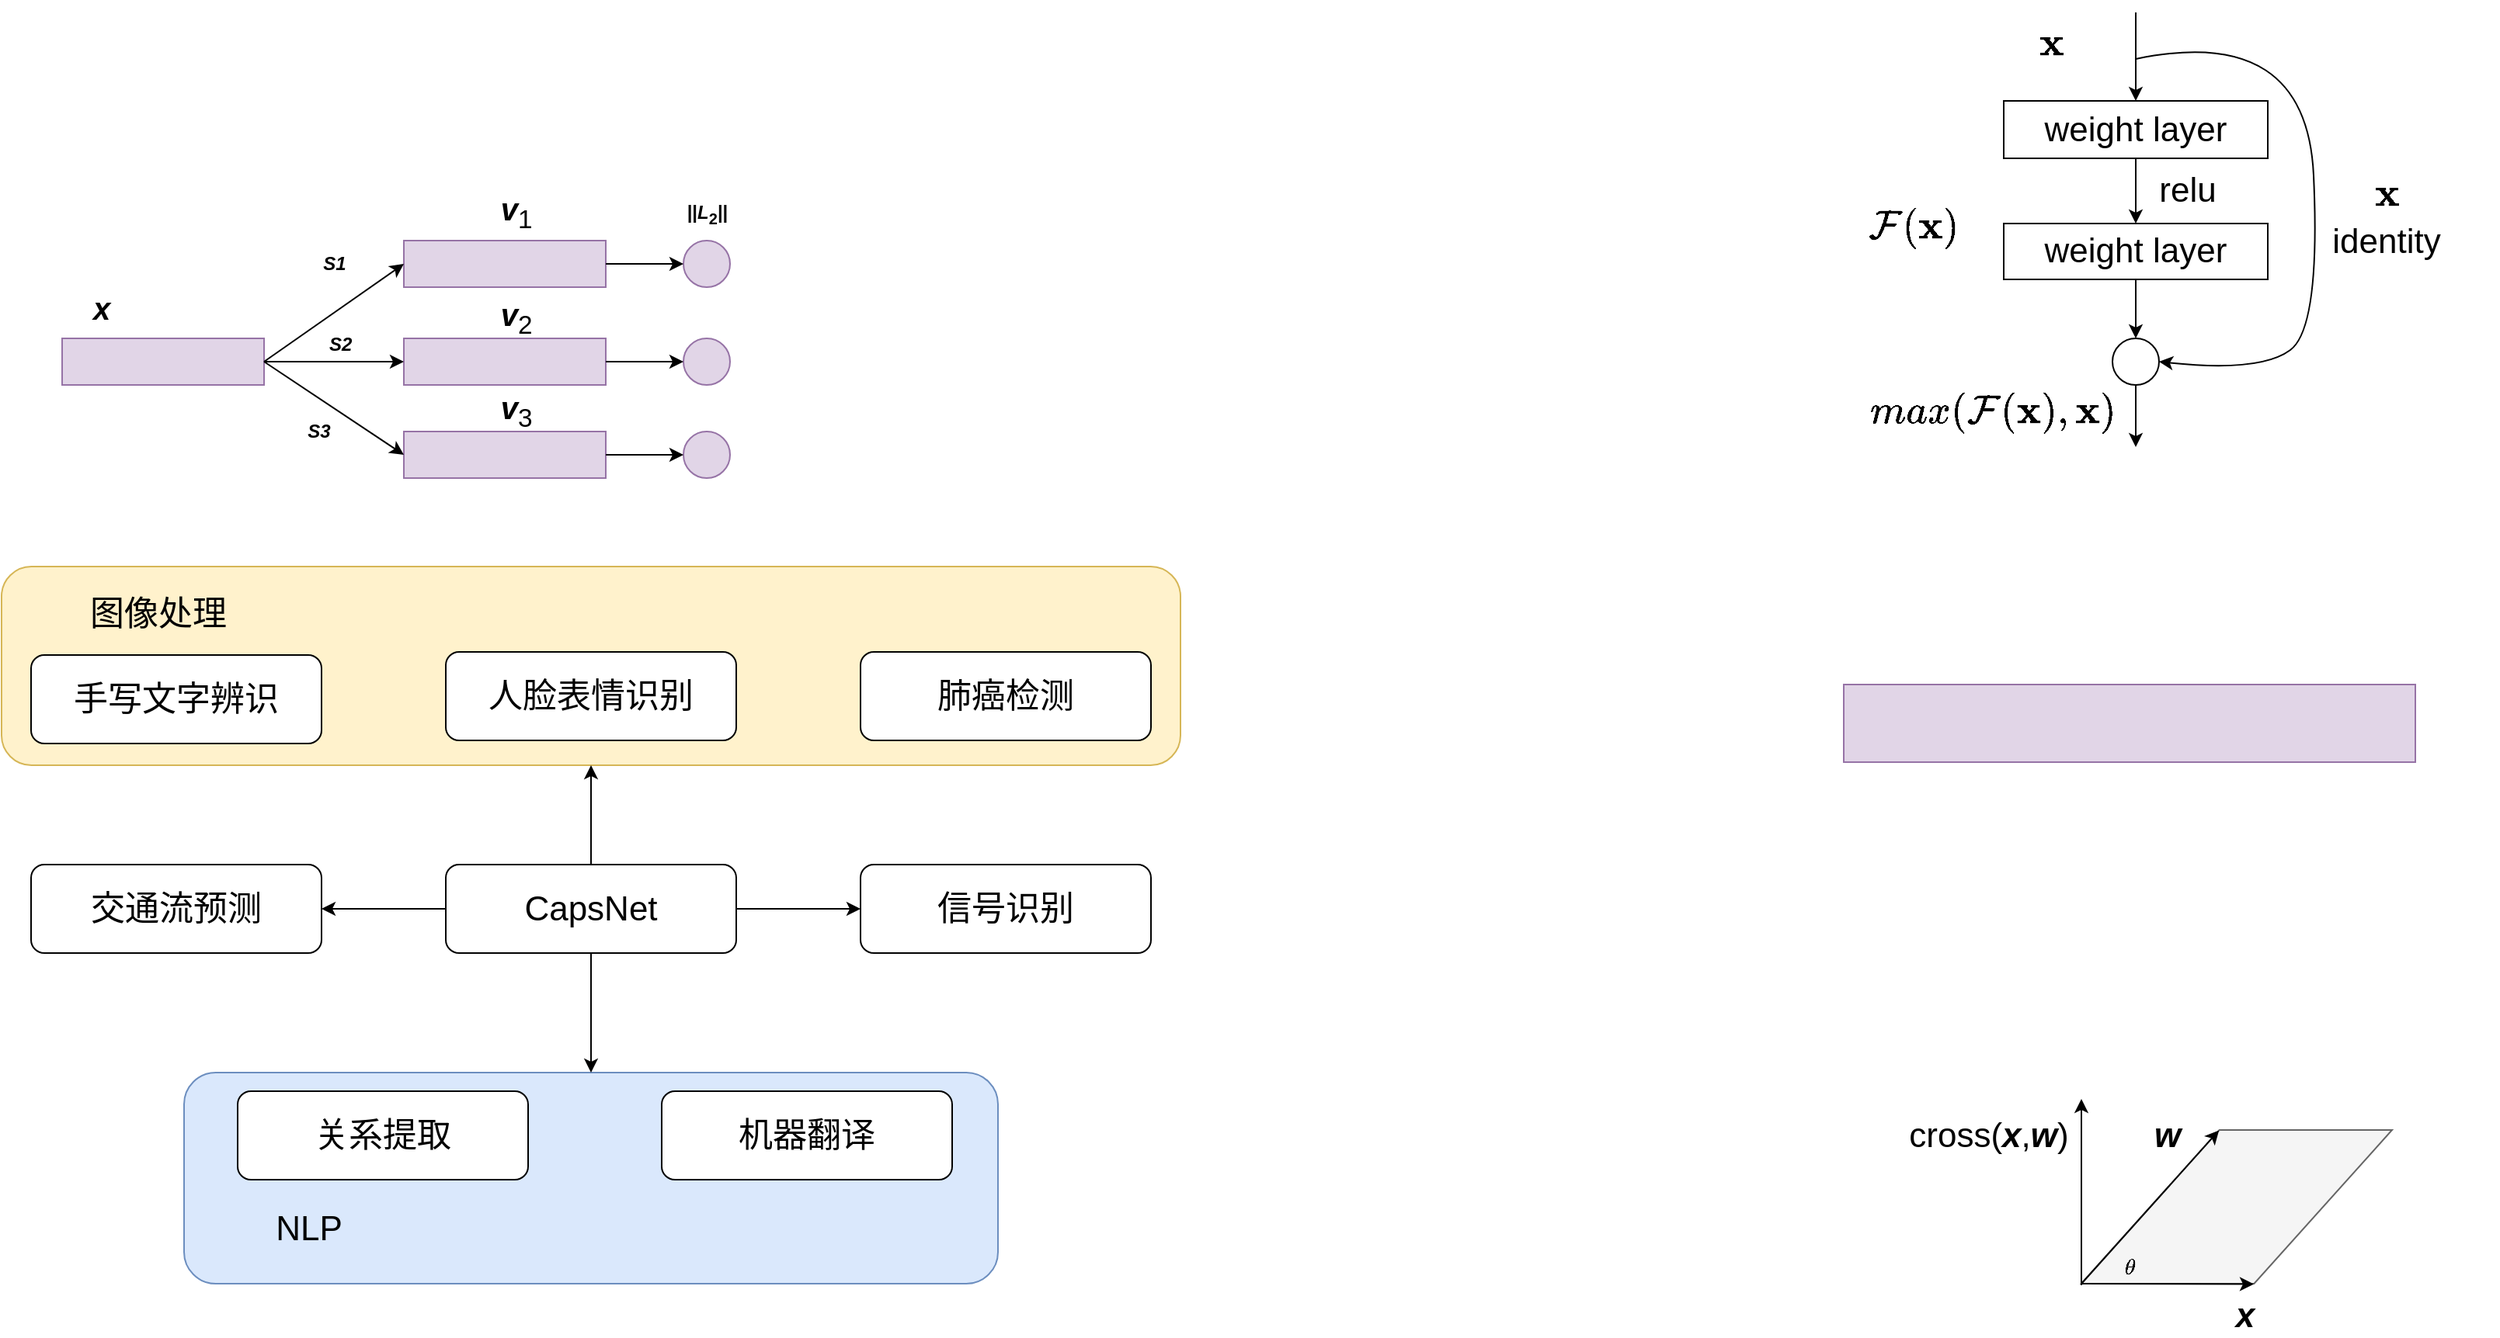 <mxfile version="13.1.3" type="github">
  <diagram id="diZMRqRUsIZvZlMwBqrH" name="Page-1">
    <mxGraphModel dx="690" dy="924" grid="0" gridSize="10" guides="1" tooltips="1" connect="1" arrows="1" fold="1" page="0" pageScale="1" pageWidth="827" pageHeight="1169" math="1" shadow="0">
      <root>
        <mxCell id="0" />
        <mxCell id="1" parent="0" />
        <mxCell id="22y18X0Yj5JrSiVgaEgC-5" value="" style="shape=parallelogram;perimeter=parallelogramPerimeter;whiteSpace=wrap;html=1;size=0.444;fillColor=#f5f5f5;strokeColor=#666666;fontColor=#333333;" parent="1" vertex="1">
          <mxGeometry x="1400" y="700" width="200" height="99" as="geometry" />
        </mxCell>
        <mxCell id="xD0XYG2H3usSobOG9yuR-62" value="" style="rounded=1;whiteSpace=wrap;html=1;strokeColor=#6c8ebf;fillColor=#dae8fc;" parent="1" vertex="1">
          <mxGeometry x="178.5" y="663" width="524" height="136" as="geometry" />
        </mxCell>
        <mxCell id="xD0XYG2H3usSobOG9yuR-56" value="" style="rounded=1;whiteSpace=wrap;html=1;strokeColor=#d6b656;fillColor=#fff2cc;" parent="1" vertex="1">
          <mxGeometry x="61" y="337" width="759" height="128" as="geometry" />
        </mxCell>
        <mxCell id="xD0XYG2H3usSobOG9yuR-5" value="&lt;font style=&quot;font-size: 20px&quot;&gt;&lt;i&gt;&lt;b&gt;x&lt;/b&gt;&lt;/i&gt;&lt;/font&gt;" style="text;html=1;align=center;verticalAlign=middle;resizable=0;points=[];autosize=1;" parent="1" vertex="1">
          <mxGeometry x="110" y="160" width="30" height="20" as="geometry" />
        </mxCell>
        <mxCell id="xD0XYG2H3usSobOG9yuR-9" value="&lt;i&gt;&lt;b&gt;S1&lt;/b&gt;&lt;/i&gt;" style="text;html=1;align=center;verticalAlign=middle;resizable=0;points=[];autosize=1;" parent="1" vertex="1">
          <mxGeometry x="260" y="132" width="30" height="20" as="geometry" />
        </mxCell>
        <mxCell id="xD0XYG2H3usSobOG9yuR-11" value="&lt;i&gt;&lt;b&gt;S3&lt;/b&gt;&lt;/i&gt;" style="text;html=1;align=center;verticalAlign=middle;resizable=0;points=[];autosize=1;" parent="1" vertex="1">
          <mxGeometry x="250" y="240" width="30" height="20" as="geometry" />
        </mxCell>
        <mxCell id="xD0XYG2H3usSobOG9yuR-12" value="" style="rounded=0;whiteSpace=wrap;html=1;fillColor=#e1d5e7;strokeColor=#9673a6;" parent="1" vertex="1">
          <mxGeometry x="320" y="190" width="130" height="30" as="geometry" />
        </mxCell>
        <mxCell id="xD0XYG2H3usSobOG9yuR-13" value="" style="rounded=0;whiteSpace=wrap;html=1;fillColor=#e1d5e7;strokeColor=#9673a6;" parent="1" vertex="1">
          <mxGeometry x="320" y="127" width="130" height="30" as="geometry" />
        </mxCell>
        <mxCell id="xD0XYG2H3usSobOG9yuR-14" value="" style="rounded=0;whiteSpace=wrap;html=1;fillColor=#e1d5e7;strokeColor=#9673a6;" parent="1" vertex="1">
          <mxGeometry x="100" y="190" width="130" height="30" as="geometry" />
        </mxCell>
        <mxCell id="xD0XYG2H3usSobOG9yuR-15" value="" style="rounded=0;whiteSpace=wrap;html=1;fillColor=#e1d5e7;strokeColor=#9673a6;" parent="1" vertex="1">
          <mxGeometry x="320" y="250" width="130" height="30" as="geometry" />
        </mxCell>
        <mxCell id="xD0XYG2H3usSobOG9yuR-16" value="" style="endArrow=classic;html=1;exitX=1;exitY=0.5;exitDx=0;exitDy=0;entryX=0;entryY=0.5;entryDx=0;entryDy=0;" parent="1" source="xD0XYG2H3usSobOG9yuR-14" target="xD0XYG2H3usSobOG9yuR-13" edge="1">
          <mxGeometry width="50" height="50" relative="1" as="geometry">
            <mxPoint x="340" y="290" as="sourcePoint" />
            <mxPoint x="390" y="240" as="targetPoint" />
          </mxGeometry>
        </mxCell>
        <mxCell id="xD0XYG2H3usSobOG9yuR-17" value="" style="endArrow=classic;html=1;exitX=1;exitY=0.5;exitDx=0;exitDy=0;entryX=0;entryY=0.5;entryDx=0;entryDy=0;" parent="1" source="xD0XYG2H3usSobOG9yuR-14" target="xD0XYG2H3usSobOG9yuR-12" edge="1">
          <mxGeometry width="50" height="50" relative="1" as="geometry">
            <mxPoint x="340" y="290" as="sourcePoint" />
            <mxPoint x="390" y="240" as="targetPoint" />
          </mxGeometry>
        </mxCell>
        <mxCell id="xD0XYG2H3usSobOG9yuR-18" value="" style="endArrow=classic;html=1;exitX=1;exitY=0.5;exitDx=0;exitDy=0;entryX=0;entryY=0.5;entryDx=0;entryDy=0;" parent="1" source="xD0XYG2H3usSobOG9yuR-14" target="xD0XYG2H3usSobOG9yuR-15" edge="1">
          <mxGeometry width="50" height="50" relative="1" as="geometry">
            <mxPoint x="340" y="290" as="sourcePoint" />
            <mxPoint x="390" y="240" as="targetPoint" />
          </mxGeometry>
        </mxCell>
        <mxCell id="xD0XYG2H3usSobOG9yuR-19" value="&lt;i&gt;&lt;b&gt;S2&lt;/b&gt;&lt;/i&gt;" style="text;whiteSpace=wrap;html=1;" parent="1" vertex="1">
          <mxGeometry x="270" y="180" width="40" height="30" as="geometry" />
        </mxCell>
        <mxCell id="xD0XYG2H3usSobOG9yuR-20" value="" style="ellipse;whiteSpace=wrap;html=1;aspect=fixed;fillColor=#e1d5e7;strokeColor=#9673a6;" parent="1" vertex="1">
          <mxGeometry x="500" y="127" width="30" height="30" as="geometry" />
        </mxCell>
        <mxCell id="xD0XYG2H3usSobOG9yuR-21" value="" style="ellipse;whiteSpace=wrap;html=1;aspect=fixed;fillColor=#e1d5e7;strokeColor=#9673a6;" parent="1" vertex="1">
          <mxGeometry x="500" y="190" width="30" height="30" as="geometry" />
        </mxCell>
        <mxCell id="xD0XYG2H3usSobOG9yuR-22" value="" style="ellipse;whiteSpace=wrap;html=1;aspect=fixed;fillColor=#e1d5e7;strokeColor=#9673a6;" parent="1" vertex="1">
          <mxGeometry x="500" y="250" width="30" height="30" as="geometry" />
        </mxCell>
        <mxCell id="xD0XYG2H3usSobOG9yuR-23" value="" style="endArrow=classic;html=1;exitX=1;exitY=0.5;exitDx=0;exitDy=0;entryX=0;entryY=0.5;entryDx=0;entryDy=0;" parent="1" source="xD0XYG2H3usSobOG9yuR-13" target="xD0XYG2H3usSobOG9yuR-20" edge="1">
          <mxGeometry width="50" height="50" relative="1" as="geometry">
            <mxPoint x="340" y="290" as="sourcePoint" />
            <mxPoint x="390" y="240" as="targetPoint" />
          </mxGeometry>
        </mxCell>
        <mxCell id="xD0XYG2H3usSobOG9yuR-25" value="" style="endArrow=classic;html=1;exitX=1;exitY=0.5;exitDx=0;exitDy=0;entryX=0;entryY=0.5;entryDx=0;entryDy=0;" parent="1" source="xD0XYG2H3usSobOG9yuR-12" target="xD0XYG2H3usSobOG9yuR-21" edge="1">
          <mxGeometry width="50" height="50" relative="1" as="geometry">
            <mxPoint x="450" y="142" as="sourcePoint" />
            <mxPoint x="500" y="142" as="targetPoint" />
          </mxGeometry>
        </mxCell>
        <mxCell id="xD0XYG2H3usSobOG9yuR-26" value="" style="endArrow=classic;html=1;exitX=1;exitY=0.5;exitDx=0;exitDy=0;entryX=0;entryY=0.5;entryDx=0;entryDy=0;" parent="1" source="xD0XYG2H3usSobOG9yuR-15" target="xD0XYG2H3usSobOG9yuR-22" edge="1">
          <mxGeometry width="50" height="50" relative="1" as="geometry">
            <mxPoint x="450" y="205" as="sourcePoint" />
            <mxPoint x="500" y="205" as="targetPoint" />
          </mxGeometry>
        </mxCell>
        <mxCell id="xD0XYG2H3usSobOG9yuR-27" value="&lt;b&gt;||&lt;i&gt;L&lt;/i&gt;&lt;sub&gt;2&lt;/sub&gt;||&lt;/b&gt;" style="text;html=1;align=center;verticalAlign=middle;resizable=0;points=[];autosize=1;" parent="1" vertex="1">
          <mxGeometry x="495" y="100" width="40" height="20" as="geometry" />
        </mxCell>
        <mxCell id="xD0XYG2H3usSobOG9yuR-28" value="&lt;font style=&quot;font-size: 20px&quot;&gt;&lt;i&gt;&lt;b&gt;v&lt;/b&gt;&lt;/i&gt;&lt;sub&gt;1&lt;/sub&gt;&lt;/font&gt;" style="text;html=1;align=center;verticalAlign=middle;resizable=0;points=[];autosize=1;" parent="1" vertex="1">
          <mxGeometry x="377" y="97" width="30" height="23" as="geometry" />
        </mxCell>
        <mxCell id="xD0XYG2H3usSobOG9yuR-29" value="&lt;font style=&quot;font-size: 20px&quot;&gt;&lt;i&gt;&lt;b&gt;v&lt;/b&gt;&lt;/i&gt;&lt;sub&gt;2&lt;/sub&gt;&lt;/font&gt;" style="text;html=1;align=center;verticalAlign=middle;resizable=0;points=[];autosize=1;" parent="1" vertex="1">
          <mxGeometry x="377" y="165" width="30" height="23" as="geometry" />
        </mxCell>
        <mxCell id="xD0XYG2H3usSobOG9yuR-30" value="&lt;font style=&quot;font-size: 20px&quot;&gt;&lt;i&gt;&lt;b&gt;v&lt;/b&gt;&lt;/i&gt;&lt;sub&gt;3&lt;/sub&gt;&lt;/font&gt;" style="text;html=1;align=center;verticalAlign=middle;resizable=0;points=[];autosize=1;" parent="1" vertex="1">
          <mxGeometry x="377" y="225" width="30" height="23" as="geometry" />
        </mxCell>
        <mxCell id="xD0XYG2H3usSobOG9yuR-33" value="" style="edgeStyle=orthogonalEdgeStyle;rounded=0;orthogonalLoop=1;jettySize=auto;html=1;entryX=0.5;entryY=1;entryDx=0;entryDy=0;" parent="1" source="xD0XYG2H3usSobOG9yuR-31" target="xD0XYG2H3usSobOG9yuR-56" edge="1">
          <mxGeometry relative="1" as="geometry">
            <mxPoint x="441" y="494" as="targetPoint" />
          </mxGeometry>
        </mxCell>
        <mxCell id="xD0XYG2H3usSobOG9yuR-35" value="" style="edgeStyle=orthogonalEdgeStyle;rounded=0;orthogonalLoop=1;jettySize=auto;html=1;" parent="1" source="xD0XYG2H3usSobOG9yuR-31" target="xD0XYG2H3usSobOG9yuR-34" edge="1">
          <mxGeometry relative="1" as="geometry" />
        </mxCell>
        <mxCell id="xD0XYG2H3usSobOG9yuR-60" style="edgeStyle=orthogonalEdgeStyle;rounded=0;orthogonalLoop=1;jettySize=auto;html=1;exitX=1;exitY=0.5;exitDx=0;exitDy=0;" parent="1" source="xD0XYG2H3usSobOG9yuR-31" target="xD0XYG2H3usSobOG9yuR-50" edge="1">
          <mxGeometry relative="1" as="geometry" />
        </mxCell>
        <mxCell id="xD0XYG2H3usSobOG9yuR-65" style="edgeStyle=orthogonalEdgeStyle;rounded=0;orthogonalLoop=1;jettySize=auto;html=1;exitX=0.5;exitY=1;exitDx=0;exitDy=0;" parent="1" source="xD0XYG2H3usSobOG9yuR-31" target="xD0XYG2H3usSobOG9yuR-62" edge="1">
          <mxGeometry relative="1" as="geometry" />
        </mxCell>
        <mxCell id="xD0XYG2H3usSobOG9yuR-31" value="&lt;font style=&quot;font-size: 22px&quot;&gt;CapsNet&lt;/font&gt;" style="rounded=1;whiteSpace=wrap;html=1;" parent="1" vertex="1">
          <mxGeometry x="347" y="529" width="187" height="57" as="geometry" />
        </mxCell>
        <mxCell id="xD0XYG2H3usSobOG9yuR-36" value="&lt;font style=&quot;font-size: 22px&quot;&gt;机器翻译&lt;/font&gt;" style="rounded=1;whiteSpace=wrap;html=1;" parent="1" vertex="1">
          <mxGeometry x="486" y="675" width="187" height="57" as="geometry" />
        </mxCell>
        <mxCell id="xD0XYG2H3usSobOG9yuR-34" value="&lt;font style=&quot;font-size: 22px&quot;&gt;交通流预测&lt;/font&gt;" style="rounded=1;whiteSpace=wrap;html=1;" parent="1" vertex="1">
          <mxGeometry x="80" y="529" width="187" height="57" as="geometry" />
        </mxCell>
        <mxCell id="xD0XYG2H3usSobOG9yuR-32" value="&lt;font style=&quot;font-size: 22px&quot;&gt;人脸表情识别&lt;/font&gt;" style="rounded=1;whiteSpace=wrap;html=1;" parent="1" vertex="1">
          <mxGeometry x="347" y="392" width="187" height="57" as="geometry" />
        </mxCell>
        <mxCell id="xD0XYG2H3usSobOG9yuR-43" value="&lt;font style=&quot;font-size: 22px&quot;&gt;肺癌检测&lt;/font&gt;" style="rounded=1;whiteSpace=wrap;html=1;" parent="1" vertex="1">
          <mxGeometry x="614" y="392" width="187" height="57" as="geometry" />
        </mxCell>
        <mxCell id="xD0XYG2H3usSobOG9yuR-46" value="&lt;font style=&quot;font-size: 22px&quot;&gt;手写文字辨识&lt;/font&gt;" style="rounded=1;whiteSpace=wrap;html=1;" parent="1" vertex="1">
          <mxGeometry x="80" y="394" width="187" height="57" as="geometry" />
        </mxCell>
        <mxCell id="xD0XYG2H3usSobOG9yuR-48" value="&lt;font style=&quot;font-size: 22px&quot;&gt;关系提取&lt;/font&gt;" style="rounded=1;whiteSpace=wrap;html=1;" parent="1" vertex="1">
          <mxGeometry x="213" y="675" width="187" height="57" as="geometry" />
        </mxCell>
        <mxCell id="xD0XYG2H3usSobOG9yuR-50" value="&lt;font style=&quot;font-size: 22px&quot;&gt;信号识别&lt;/font&gt;" style="rounded=1;whiteSpace=wrap;html=1;" parent="1" vertex="1">
          <mxGeometry x="614" y="529" width="187" height="57" as="geometry" />
        </mxCell>
        <mxCell id="xD0XYG2H3usSobOG9yuR-59" value="&lt;font style=&quot;font-size: 22px&quot;&gt;图像处理&lt;/font&gt;" style="text;html=1;strokeColor=none;fillColor=none;align=center;verticalAlign=middle;whiteSpace=wrap;rounded=0;" parent="1" vertex="1">
          <mxGeometry x="99" y="358" width="126" height="20" as="geometry" />
        </mxCell>
        <mxCell id="xD0XYG2H3usSobOG9yuR-63" value="&lt;font style=&quot;font-size: 22px&quot;&gt;NLP&lt;/font&gt;" style="text;html=1;strokeColor=none;fillColor=none;align=center;verticalAlign=middle;whiteSpace=wrap;rounded=0;" parent="1" vertex="1">
          <mxGeometry x="239" y="754" width="40" height="20" as="geometry" />
        </mxCell>
        <mxCell id="xD0XYG2H3usSobOG9yuR-66" value="" style="rounded=0;whiteSpace=wrap;html=1;strokeColor=#9673a6;fillColor=#e1d5e7;" parent="1" vertex="1">
          <mxGeometry x="1247" y="413" width="368" height="50" as="geometry" />
        </mxCell>
        <mxCell id="22y18X0Yj5JrSiVgaEgC-1" value="" style="endArrow=classic;html=1;entryX=0.443;entryY=0.002;entryDx=0;entryDy=0;entryPerimeter=0;" parent="1" target="22y18X0Yj5JrSiVgaEgC-5" edge="1">
          <mxGeometry width="50" height="50" relative="1" as="geometry">
            <mxPoint x="1400" y="799" as="sourcePoint" />
            <mxPoint x="1499" y="703" as="targetPoint" />
          </mxGeometry>
        </mxCell>
        <mxCell id="22y18X0Yj5JrSiVgaEgC-2" value="" style="endArrow=classic;html=1;entryX=0.555;entryY=1.003;entryDx=0;entryDy=0;entryPerimeter=0;" parent="1" target="22y18X0Yj5JrSiVgaEgC-5" edge="1">
          <mxGeometry width="50" height="50" relative="1" as="geometry">
            <mxPoint x="1400" y="799" as="sourcePoint" />
            <mxPoint x="1510" y="798" as="targetPoint" />
          </mxGeometry>
        </mxCell>
        <mxCell id="22y18X0Yj5JrSiVgaEgC-3" value="&lt;font style=&quot;font-size: 22px&quot;&gt;&lt;i&gt;&lt;b&gt;x&lt;/b&gt;&lt;/i&gt;&lt;/font&gt;" style="text;html=1;align=center;verticalAlign=middle;resizable=0;points=[];autosize=1;" parent="1" vertex="1">
          <mxGeometry x="1490" y="810" width="30" height="20" as="geometry" />
        </mxCell>
        <mxCell id="22y18X0Yj5JrSiVgaEgC-4" value="&lt;font style=&quot;font-size: 22px&quot;&gt;&lt;i&gt;&lt;b&gt;w&lt;br&gt;&lt;/b&gt;&lt;/i&gt;&lt;/font&gt;" style="text;html=1;align=center;verticalAlign=middle;resizable=0;points=[];autosize=1;" parent="1" vertex="1">
          <mxGeometry x="1440" y="693.5" width="30" height="20" as="geometry" />
        </mxCell>
        <mxCell id="22y18X0Yj5JrSiVgaEgC-6" value="" style="endArrow=classic;html=1;" parent="1" edge="1">
          <mxGeometry width="50" height="50" relative="1" as="geometry">
            <mxPoint x="1400" y="800" as="sourcePoint" />
            <mxPoint x="1400" y="680" as="targetPoint" />
          </mxGeometry>
        </mxCell>
        <mxCell id="22y18X0Yj5JrSiVgaEgC-8" value="&lt;div&gt;$$\theta$$&lt;/div&gt;" style="text;html=1;align=center;verticalAlign=middle;resizable=0;points=[];autosize=1;" parent="1" vertex="1">
          <mxGeometry x="1396" y="779" width="70" height="20" as="geometry" />
        </mxCell>
        <mxCell id="22y18X0Yj5JrSiVgaEgC-12" value="&lt;font style=&quot;font-size: 22px&quot;&gt;cross(&lt;i&gt;&lt;b&gt;x&lt;/b&gt;&lt;/i&gt;,&lt;i&gt;&lt;b&gt;w&lt;/b&gt;&lt;/i&gt;)&lt;/font&gt;" style="text;html=1;align=center;verticalAlign=middle;resizable=0;points=[];autosize=1;" parent="1" vertex="1">
          <mxGeometry x="1280" y="693.5" width="120" height="20" as="geometry" />
        </mxCell>
        <mxCell id="iTX-7_DdHqC3IR4LWCBR-1" value="&lt;font style=&quot;font-size: 22px&quot;&gt;weight layer&lt;/font&gt;" style="rounded=0;whiteSpace=wrap;html=1;" vertex="1" parent="1">
          <mxGeometry x="1350" y="37" width="170" height="37" as="geometry" />
        </mxCell>
        <mxCell id="iTX-7_DdHqC3IR4LWCBR-2" value="&lt;font style=&quot;font-size: 22px&quot;&gt;weight layer&lt;/font&gt;" style="rounded=0;whiteSpace=wrap;html=1;" vertex="1" parent="1">
          <mxGeometry x="1350" y="116" width="170" height="36" as="geometry" />
        </mxCell>
        <mxCell id="iTX-7_DdHqC3IR4LWCBR-3" value="" style="endArrow=classic;html=1;entryX=0.5;entryY=0;entryDx=0;entryDy=0;" edge="1" parent="1" target="iTX-7_DdHqC3IR4LWCBR-1">
          <mxGeometry width="50" height="50" relative="1" as="geometry">
            <mxPoint x="1435" y="-20" as="sourcePoint" />
            <mxPoint x="1380" as="targetPoint" />
          </mxGeometry>
        </mxCell>
        <mxCell id="iTX-7_DdHqC3IR4LWCBR-4" value="" style="endArrow=classic;html=1;entryX=0.5;entryY=0;entryDx=0;entryDy=0;exitX=0.5;exitY=1;exitDx=0;exitDy=0;" edge="1" parent="1" source="iTX-7_DdHqC3IR4LWCBR-1" target="iTX-7_DdHqC3IR4LWCBR-2">
          <mxGeometry width="50" height="50" relative="1" as="geometry">
            <mxPoint x="1420" y="53" as="sourcePoint" />
            <mxPoint x="1420" y="120" as="targetPoint" />
          </mxGeometry>
        </mxCell>
        <mxCell id="iTX-7_DdHqC3IR4LWCBR-5" value="" style="endArrow=classic;html=1;exitX=0.5;exitY=1;exitDx=0;exitDy=0;entryX=0.5;entryY=0;entryDx=0;entryDy=0;" edge="1" parent="1" source="iTX-7_DdHqC3IR4LWCBR-2" target="iTX-7_DdHqC3IR4LWCBR-6">
          <mxGeometry width="50" height="50" relative="1" as="geometry">
            <mxPoint x="1445" y="-20" as="sourcePoint" />
            <mxPoint x="1435" y="230" as="targetPoint" />
          </mxGeometry>
        </mxCell>
        <mxCell id="iTX-7_DdHqC3IR4LWCBR-6" value="" style="ellipse;whiteSpace=wrap;html=1;aspect=fixed;" vertex="1" parent="1">
          <mxGeometry x="1420" y="190" width="30" height="30" as="geometry" />
        </mxCell>
        <mxCell id="iTX-7_DdHqC3IR4LWCBR-8" value="" style="curved=1;endArrow=classic;html=1;entryX=1;entryY=0.5;entryDx=0;entryDy=0;" edge="1" parent="1" target="iTX-7_DdHqC3IR4LWCBR-6">
          <mxGeometry width="50" height="50" relative="1" as="geometry">
            <mxPoint x="1435" y="10" as="sourcePoint" />
            <mxPoint x="1520" y="205" as="targetPoint" />
            <Array as="points">
              <mxPoint x="1545" y="-13" />
              <mxPoint x="1554" y="183" />
              <mxPoint x="1515" y="212" />
            </Array>
          </mxGeometry>
        </mxCell>
        <mxCell id="iTX-7_DdHqC3IR4LWCBR-9" value="&lt;font style=&quot;font-size: 22px&quot;&gt;$$\textbf{x}$$&lt;/font&gt;" style="text;html=1;align=center;verticalAlign=middle;resizable=0;points=[];autosize=1;" vertex="1" parent="1">
          <mxGeometry x="1307" y="-11" width="145" height="21" as="geometry" />
        </mxCell>
        <mxCell id="iTX-7_DdHqC3IR4LWCBR-10" value="&lt;font style=&quot;font-size: 22px&quot;&gt;relu&lt;/font&gt;" style="text;html=1;align=center;verticalAlign=middle;resizable=0;points=[];autosize=1;" vertex="1" parent="1">
          <mxGeometry x="1443" y="85" width="50" height="20" as="geometry" />
        </mxCell>
        <mxCell id="iTX-7_DdHqC3IR4LWCBR-11" value="&lt;font style=&quot;font-size: 22px&quot;&gt;$$\mathcal{F}(\textbf{x})$$&lt;/font&gt;" style="text;html=1;align=center;verticalAlign=middle;resizable=0;points=[];autosize=1;" vertex="1" parent="1">
          <mxGeometry x="1156" y="107" width="271" height="21" as="geometry" />
        </mxCell>
        <mxCell id="iTX-7_DdHqC3IR4LWCBR-12" value="&lt;font style=&quot;font-size: 22px&quot;&gt;$$max(\mathcal{F}(\textbf{x}),\textbf{x})$$&lt;/font&gt;" style="text;html=1;align=center;verticalAlign=middle;resizable=0;points=[];autosize=1;" vertex="1" parent="1">
          <mxGeometry x="1133" y="226.5" width="419" height="21" as="geometry" />
        </mxCell>
        <mxCell id="iTX-7_DdHqC3IR4LWCBR-13" value="" style="endArrow=classic;html=1;exitX=0.5;exitY=1;exitDx=0;exitDy=0;" edge="1" parent="1" source="iTX-7_DdHqC3IR4LWCBR-6">
          <mxGeometry width="50" height="50" relative="1" as="geometry">
            <mxPoint x="1400" y="150" as="sourcePoint" />
            <mxPoint x="1435" y="260" as="targetPoint" />
          </mxGeometry>
        </mxCell>
        <mxCell id="iTX-7_DdHqC3IR4LWCBR-15" value="&lt;font style=&quot;font-size: 22px&quot;&gt;identity&lt;/font&gt;" style="text;html=1;align=center;verticalAlign=middle;resizable=0;points=[];autosize=1;" vertex="1" parent="1">
          <mxGeometry x="1556" y="117" width="80" height="21" as="geometry" />
        </mxCell>
        <mxCell id="iTX-7_DdHqC3IR4LWCBR-16" value="&lt;font style=&quot;font-size: 22px&quot;&gt;$$\textbf{x}$$&lt;/font&gt;" style="text;html=1;align=center;verticalAlign=middle;resizable=0;points=[];autosize=1;" vertex="1" parent="1">
          <mxGeometry x="1523.5" y="86" width="145" height="21" as="geometry" />
        </mxCell>
      </root>
    </mxGraphModel>
  </diagram>
</mxfile>
